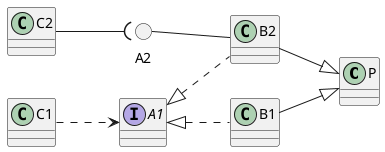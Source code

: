 {
  "sha1": "mnfrcdumvekpfctvoqs63jbcjov1nu3",
  "insertion": {
    "when": "2024-06-03T18:59:35.452Z",
    "user": "plantuml@gmail.com"
  }
}
@startuml
left to right direction
class P
class C1
class C2
interface A1
circle A2
C1 ..> A1
C2 --( A2
A1 <|.. B1
A1 <|.. B2
B1 --|> P
B2 --|> P
A2 -- B2

@enduml
